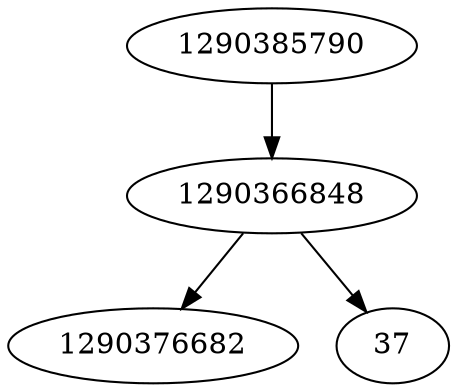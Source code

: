 strict digraph  {
1290366848;
1290376682;
37;
1290385790;
1290366848 -> 37;
1290366848 -> 1290376682;
1290385790 -> 1290366848;
}
